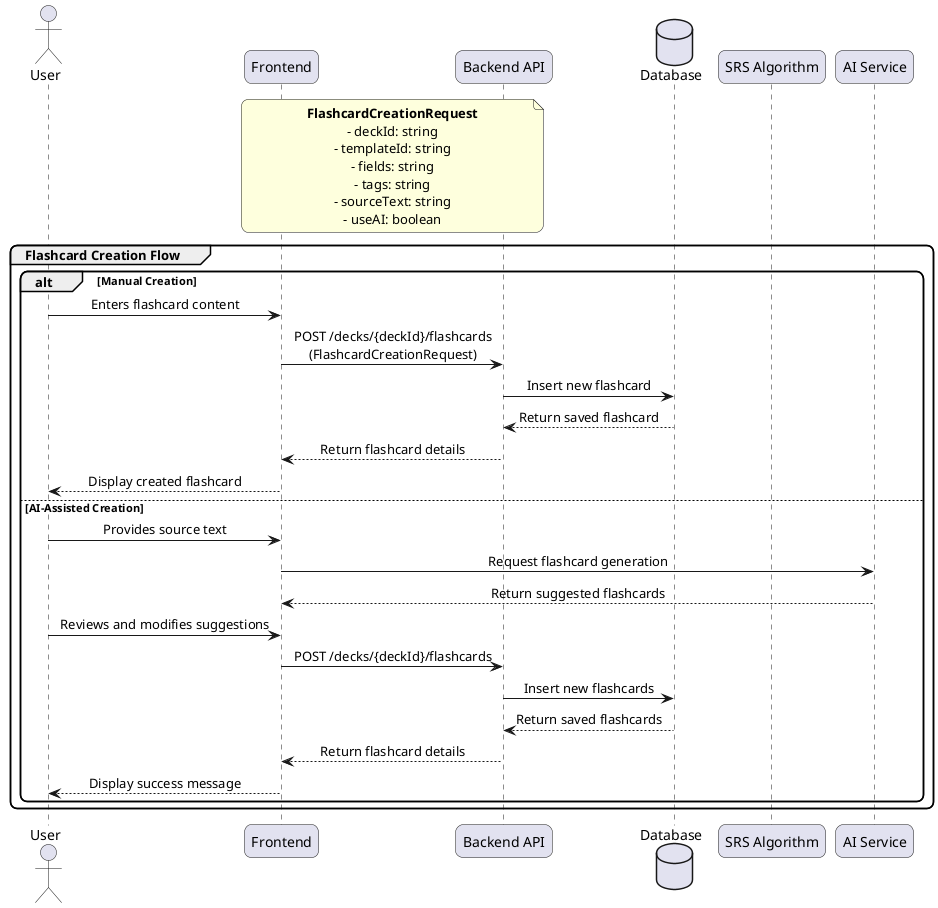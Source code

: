 @startuml "Flashcard Data Flow"
skinparam defaultTextAlignment center
skinparam sequenceMessageAlign center
skinparam monochrome false
skinparam handwritten false
skinparam roundcorner 15

actor User
participant "Frontend" as FE
participant "Backend API" as API
database "Database" as DB
participant "SRS Algorithm" as SRS
participant "AI Service" as AI

note over FE, API
  **FlashcardCreationRequest**
  - deckId: string
  - templateId: string
  - fields: string
  - tags: string
  - sourceText: string
  - useAI: boolean
end note

group Flashcard Creation Flow
  alt Manual Creation
    User -> FE: Enters flashcard content
    FE -> API: POST /decks/{deckId}/flashcards\n(FlashcardCreationRequest)
    API -> DB: Insert new flashcard
    DB --> API: Return saved flashcard
    API --> FE: Return flashcard details
    FE --> User: Display created flashcard
  else AI-Assisted Creation
    User -> FE: Provides source text
    FE -> AI: Request flashcard generation
    AI --> FE: Return suggested flashcards
    User -> FE: Reviews and modifies suggestions
    FE -> API: POST /decks/{deckId}/flashcards
    API -> DB: Insert new flashcards
    DB --> API: Return saved flashcards
    API --> FE: Return flashcard details
    FE --> User: Display success message
  end
end
@enduml
